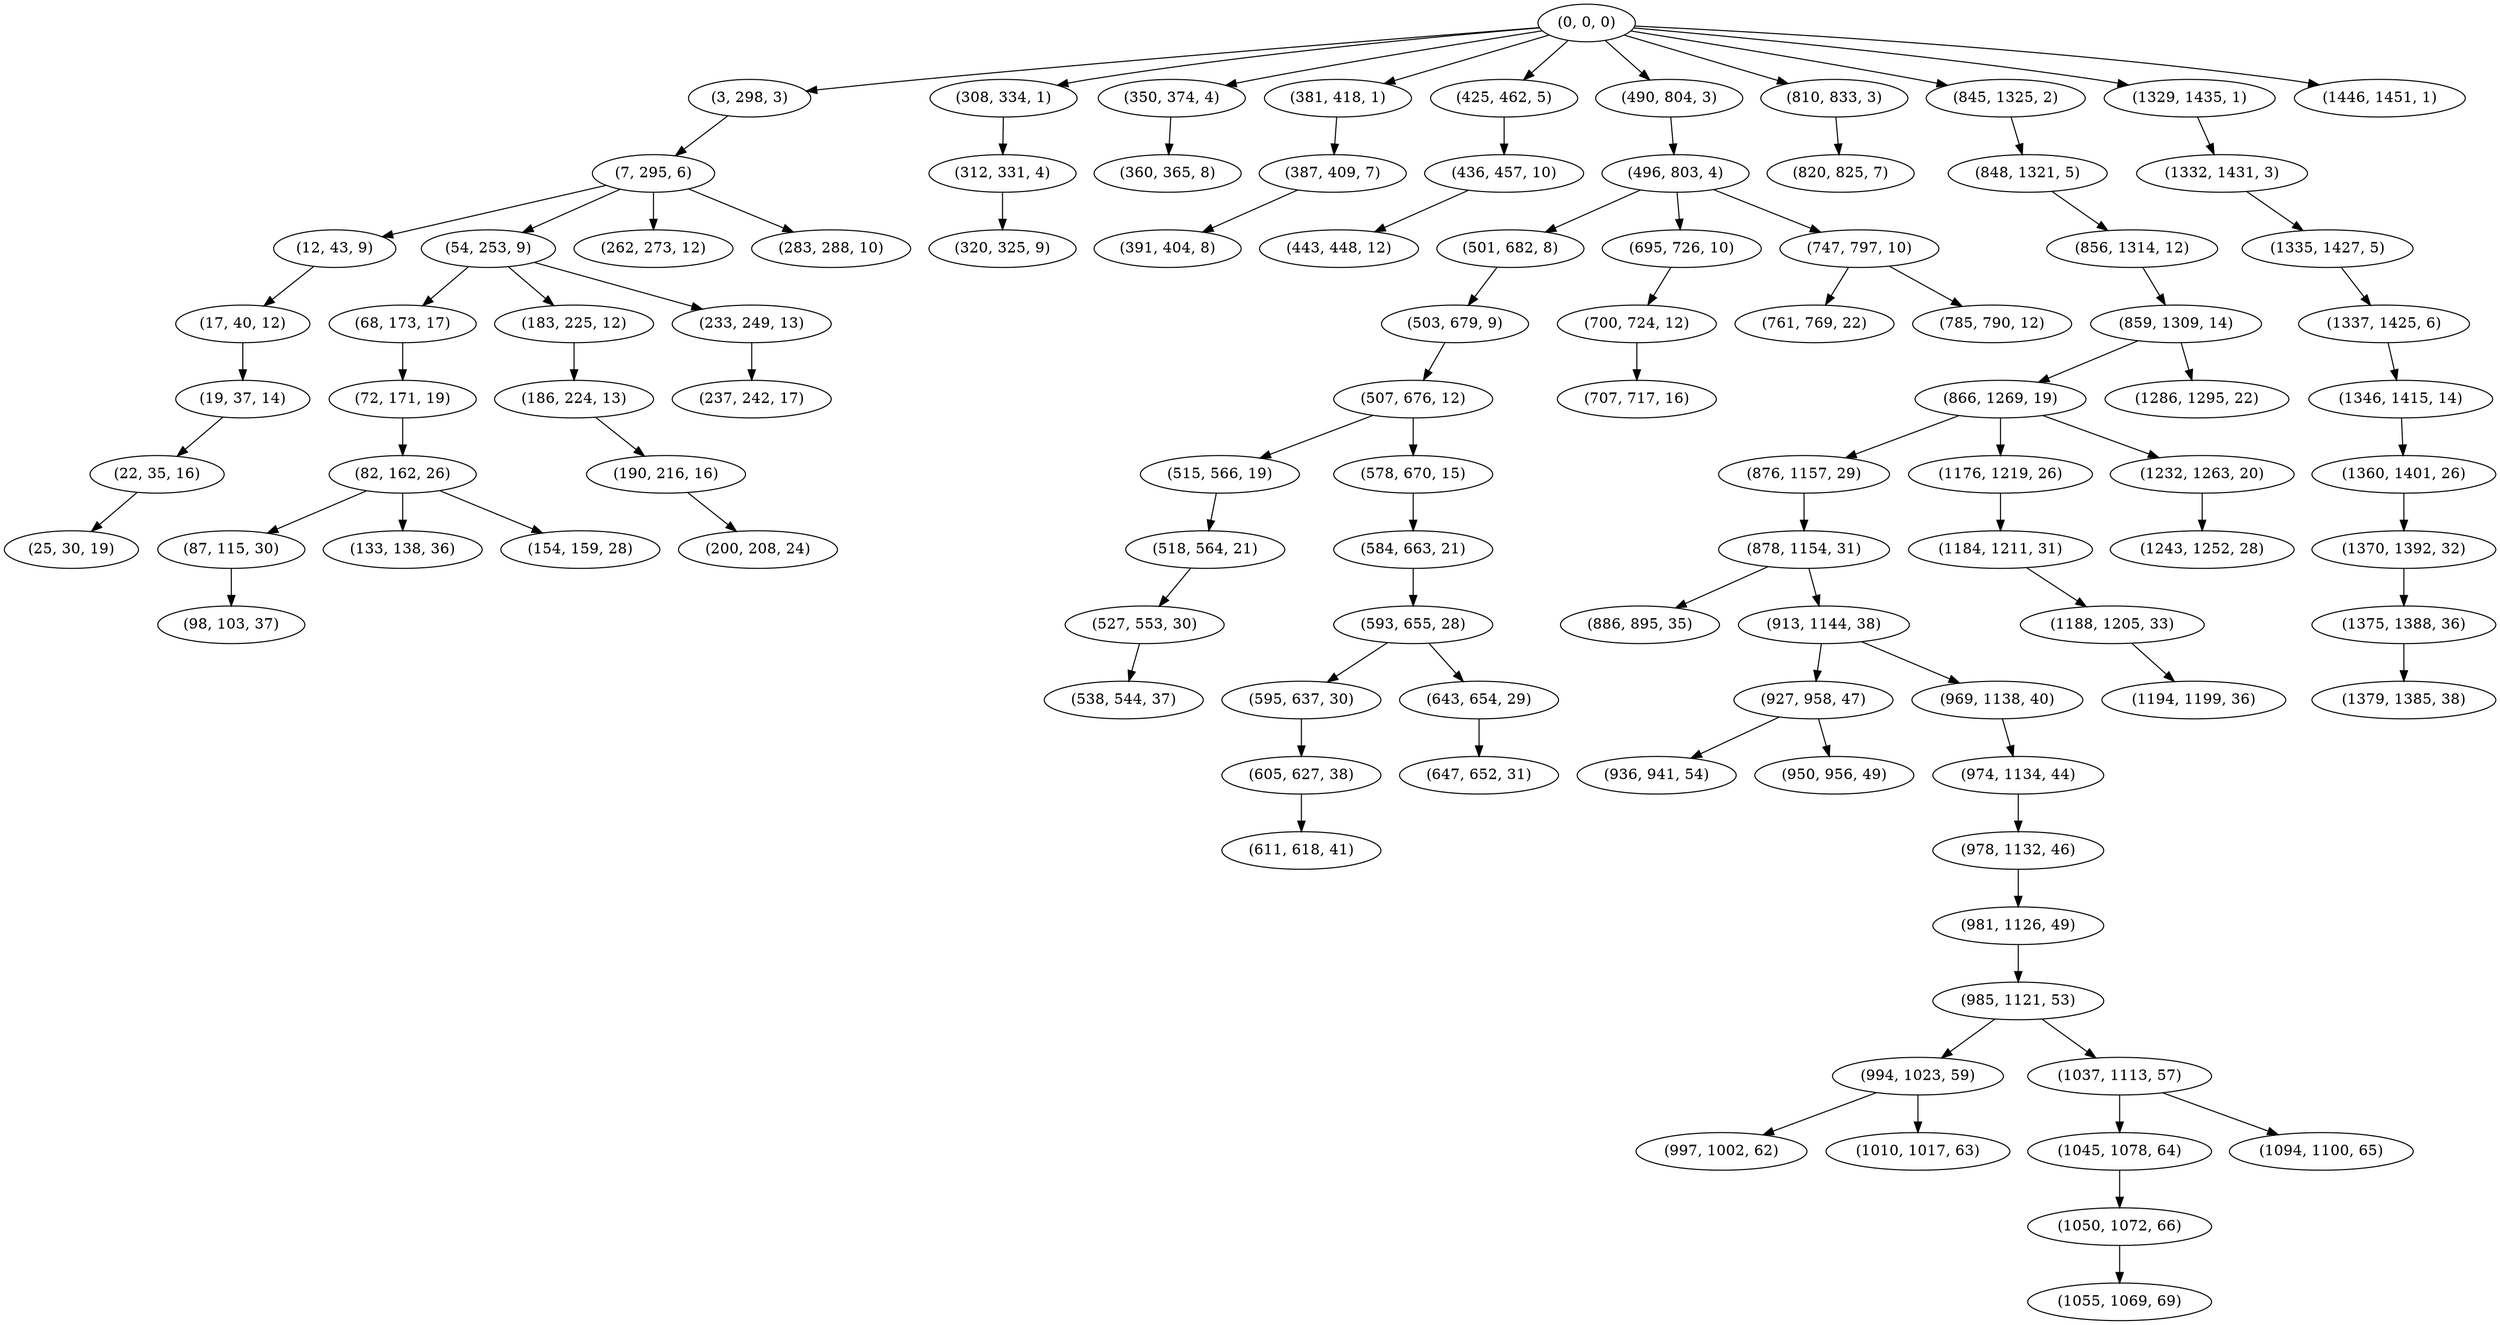 digraph tree {
    "(0, 0, 0)";
    "(3, 298, 3)";
    "(7, 295, 6)";
    "(12, 43, 9)";
    "(17, 40, 12)";
    "(19, 37, 14)";
    "(22, 35, 16)";
    "(25, 30, 19)";
    "(54, 253, 9)";
    "(68, 173, 17)";
    "(72, 171, 19)";
    "(82, 162, 26)";
    "(87, 115, 30)";
    "(98, 103, 37)";
    "(133, 138, 36)";
    "(154, 159, 28)";
    "(183, 225, 12)";
    "(186, 224, 13)";
    "(190, 216, 16)";
    "(200, 208, 24)";
    "(233, 249, 13)";
    "(237, 242, 17)";
    "(262, 273, 12)";
    "(283, 288, 10)";
    "(308, 334, 1)";
    "(312, 331, 4)";
    "(320, 325, 9)";
    "(350, 374, 4)";
    "(360, 365, 8)";
    "(381, 418, 1)";
    "(387, 409, 7)";
    "(391, 404, 8)";
    "(425, 462, 5)";
    "(436, 457, 10)";
    "(443, 448, 12)";
    "(490, 804, 3)";
    "(496, 803, 4)";
    "(501, 682, 8)";
    "(503, 679, 9)";
    "(507, 676, 12)";
    "(515, 566, 19)";
    "(518, 564, 21)";
    "(527, 553, 30)";
    "(538, 544, 37)";
    "(578, 670, 15)";
    "(584, 663, 21)";
    "(593, 655, 28)";
    "(595, 637, 30)";
    "(605, 627, 38)";
    "(611, 618, 41)";
    "(643, 654, 29)";
    "(647, 652, 31)";
    "(695, 726, 10)";
    "(700, 724, 12)";
    "(707, 717, 16)";
    "(747, 797, 10)";
    "(761, 769, 22)";
    "(785, 790, 12)";
    "(810, 833, 3)";
    "(820, 825, 7)";
    "(845, 1325, 2)";
    "(848, 1321, 5)";
    "(856, 1314, 12)";
    "(859, 1309, 14)";
    "(866, 1269, 19)";
    "(876, 1157, 29)";
    "(878, 1154, 31)";
    "(886, 895, 35)";
    "(913, 1144, 38)";
    "(927, 958, 47)";
    "(936, 941, 54)";
    "(950, 956, 49)";
    "(969, 1138, 40)";
    "(974, 1134, 44)";
    "(978, 1132, 46)";
    "(981, 1126, 49)";
    "(985, 1121, 53)";
    "(994, 1023, 59)";
    "(997, 1002, 62)";
    "(1010, 1017, 63)";
    "(1037, 1113, 57)";
    "(1045, 1078, 64)";
    "(1050, 1072, 66)";
    "(1055, 1069, 69)";
    "(1094, 1100, 65)";
    "(1176, 1219, 26)";
    "(1184, 1211, 31)";
    "(1188, 1205, 33)";
    "(1194, 1199, 36)";
    "(1232, 1263, 20)";
    "(1243, 1252, 28)";
    "(1286, 1295, 22)";
    "(1329, 1435, 1)";
    "(1332, 1431, 3)";
    "(1335, 1427, 5)";
    "(1337, 1425, 6)";
    "(1346, 1415, 14)";
    "(1360, 1401, 26)";
    "(1370, 1392, 32)";
    "(1375, 1388, 36)";
    "(1379, 1385, 38)";
    "(1446, 1451, 1)";
    "(0, 0, 0)" -> "(3, 298, 3)";
    "(0, 0, 0)" -> "(308, 334, 1)";
    "(0, 0, 0)" -> "(350, 374, 4)";
    "(0, 0, 0)" -> "(381, 418, 1)";
    "(0, 0, 0)" -> "(425, 462, 5)";
    "(0, 0, 0)" -> "(490, 804, 3)";
    "(0, 0, 0)" -> "(810, 833, 3)";
    "(0, 0, 0)" -> "(845, 1325, 2)";
    "(0, 0, 0)" -> "(1329, 1435, 1)";
    "(0, 0, 0)" -> "(1446, 1451, 1)";
    "(3, 298, 3)" -> "(7, 295, 6)";
    "(7, 295, 6)" -> "(12, 43, 9)";
    "(7, 295, 6)" -> "(54, 253, 9)";
    "(7, 295, 6)" -> "(262, 273, 12)";
    "(7, 295, 6)" -> "(283, 288, 10)";
    "(12, 43, 9)" -> "(17, 40, 12)";
    "(17, 40, 12)" -> "(19, 37, 14)";
    "(19, 37, 14)" -> "(22, 35, 16)";
    "(22, 35, 16)" -> "(25, 30, 19)";
    "(54, 253, 9)" -> "(68, 173, 17)";
    "(54, 253, 9)" -> "(183, 225, 12)";
    "(54, 253, 9)" -> "(233, 249, 13)";
    "(68, 173, 17)" -> "(72, 171, 19)";
    "(72, 171, 19)" -> "(82, 162, 26)";
    "(82, 162, 26)" -> "(87, 115, 30)";
    "(82, 162, 26)" -> "(133, 138, 36)";
    "(82, 162, 26)" -> "(154, 159, 28)";
    "(87, 115, 30)" -> "(98, 103, 37)";
    "(183, 225, 12)" -> "(186, 224, 13)";
    "(186, 224, 13)" -> "(190, 216, 16)";
    "(190, 216, 16)" -> "(200, 208, 24)";
    "(233, 249, 13)" -> "(237, 242, 17)";
    "(308, 334, 1)" -> "(312, 331, 4)";
    "(312, 331, 4)" -> "(320, 325, 9)";
    "(350, 374, 4)" -> "(360, 365, 8)";
    "(381, 418, 1)" -> "(387, 409, 7)";
    "(387, 409, 7)" -> "(391, 404, 8)";
    "(425, 462, 5)" -> "(436, 457, 10)";
    "(436, 457, 10)" -> "(443, 448, 12)";
    "(490, 804, 3)" -> "(496, 803, 4)";
    "(496, 803, 4)" -> "(501, 682, 8)";
    "(496, 803, 4)" -> "(695, 726, 10)";
    "(496, 803, 4)" -> "(747, 797, 10)";
    "(501, 682, 8)" -> "(503, 679, 9)";
    "(503, 679, 9)" -> "(507, 676, 12)";
    "(507, 676, 12)" -> "(515, 566, 19)";
    "(507, 676, 12)" -> "(578, 670, 15)";
    "(515, 566, 19)" -> "(518, 564, 21)";
    "(518, 564, 21)" -> "(527, 553, 30)";
    "(527, 553, 30)" -> "(538, 544, 37)";
    "(578, 670, 15)" -> "(584, 663, 21)";
    "(584, 663, 21)" -> "(593, 655, 28)";
    "(593, 655, 28)" -> "(595, 637, 30)";
    "(593, 655, 28)" -> "(643, 654, 29)";
    "(595, 637, 30)" -> "(605, 627, 38)";
    "(605, 627, 38)" -> "(611, 618, 41)";
    "(643, 654, 29)" -> "(647, 652, 31)";
    "(695, 726, 10)" -> "(700, 724, 12)";
    "(700, 724, 12)" -> "(707, 717, 16)";
    "(747, 797, 10)" -> "(761, 769, 22)";
    "(747, 797, 10)" -> "(785, 790, 12)";
    "(810, 833, 3)" -> "(820, 825, 7)";
    "(845, 1325, 2)" -> "(848, 1321, 5)";
    "(848, 1321, 5)" -> "(856, 1314, 12)";
    "(856, 1314, 12)" -> "(859, 1309, 14)";
    "(859, 1309, 14)" -> "(866, 1269, 19)";
    "(859, 1309, 14)" -> "(1286, 1295, 22)";
    "(866, 1269, 19)" -> "(876, 1157, 29)";
    "(866, 1269, 19)" -> "(1176, 1219, 26)";
    "(866, 1269, 19)" -> "(1232, 1263, 20)";
    "(876, 1157, 29)" -> "(878, 1154, 31)";
    "(878, 1154, 31)" -> "(886, 895, 35)";
    "(878, 1154, 31)" -> "(913, 1144, 38)";
    "(913, 1144, 38)" -> "(927, 958, 47)";
    "(913, 1144, 38)" -> "(969, 1138, 40)";
    "(927, 958, 47)" -> "(936, 941, 54)";
    "(927, 958, 47)" -> "(950, 956, 49)";
    "(969, 1138, 40)" -> "(974, 1134, 44)";
    "(974, 1134, 44)" -> "(978, 1132, 46)";
    "(978, 1132, 46)" -> "(981, 1126, 49)";
    "(981, 1126, 49)" -> "(985, 1121, 53)";
    "(985, 1121, 53)" -> "(994, 1023, 59)";
    "(985, 1121, 53)" -> "(1037, 1113, 57)";
    "(994, 1023, 59)" -> "(997, 1002, 62)";
    "(994, 1023, 59)" -> "(1010, 1017, 63)";
    "(1037, 1113, 57)" -> "(1045, 1078, 64)";
    "(1037, 1113, 57)" -> "(1094, 1100, 65)";
    "(1045, 1078, 64)" -> "(1050, 1072, 66)";
    "(1050, 1072, 66)" -> "(1055, 1069, 69)";
    "(1176, 1219, 26)" -> "(1184, 1211, 31)";
    "(1184, 1211, 31)" -> "(1188, 1205, 33)";
    "(1188, 1205, 33)" -> "(1194, 1199, 36)";
    "(1232, 1263, 20)" -> "(1243, 1252, 28)";
    "(1329, 1435, 1)" -> "(1332, 1431, 3)";
    "(1332, 1431, 3)" -> "(1335, 1427, 5)";
    "(1335, 1427, 5)" -> "(1337, 1425, 6)";
    "(1337, 1425, 6)" -> "(1346, 1415, 14)";
    "(1346, 1415, 14)" -> "(1360, 1401, 26)";
    "(1360, 1401, 26)" -> "(1370, 1392, 32)";
    "(1370, 1392, 32)" -> "(1375, 1388, 36)";
    "(1375, 1388, 36)" -> "(1379, 1385, 38)";
}
